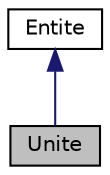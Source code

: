 digraph "Unite"
{
 // LATEX_PDF_SIZE
  edge [fontname="Helvetica",fontsize="10",labelfontname="Helvetica",labelfontsize="10"];
  node [fontname="Helvetica",fontsize="10",shape=record];
  Node1 [label="Unite",height=0.2,width=0.4,color="black", fillcolor="grey75", style="filled", fontcolor="black",tooltip="Classe Unite, héritant de la classe Entite, pour représenter une unité dans le jeu."];
  Node2 -> Node1 [dir="back",color="midnightblue",fontsize="10",style="solid",fontname="Helvetica"];
  Node2 [label="Entite",height=0.2,width=0.4,color="black", fillcolor="white", style="filled",URL="$class_entite.html",tooltip="Classe de base pour les entités du jeu."];
}
